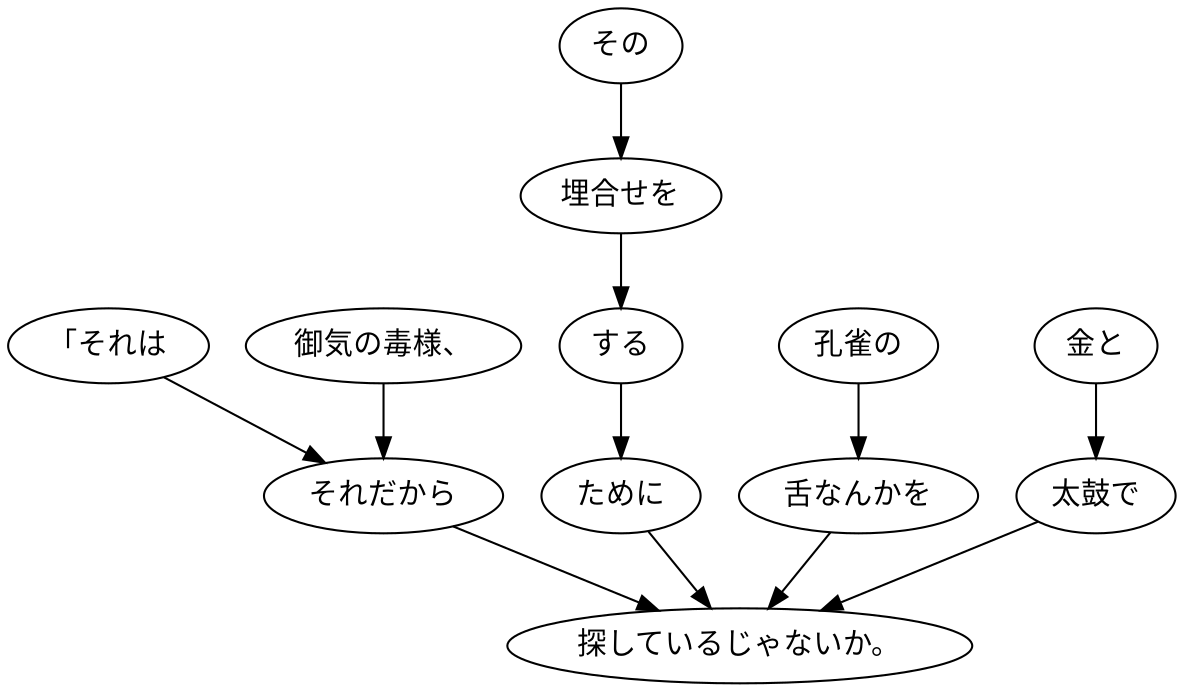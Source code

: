 digraph graph2539 {
	node0 [label="「それは"];
	node1 [label="御気の毒様、"];
	node2 [label="それだから"];
	node3 [label="その"];
	node4 [label="埋合せを"];
	node5 [label="する"];
	node6 [label="ために"];
	node7 [label="孔雀の"];
	node8 [label="舌なんかを"];
	node9 [label="金と"];
	node10 [label="太鼓で"];
	node11 [label="探しているじゃないか。"];
	node0 -> node2;
	node1 -> node2;
	node2 -> node11;
	node3 -> node4;
	node4 -> node5;
	node5 -> node6;
	node6 -> node11;
	node7 -> node8;
	node8 -> node11;
	node9 -> node10;
	node10 -> node11;
}
